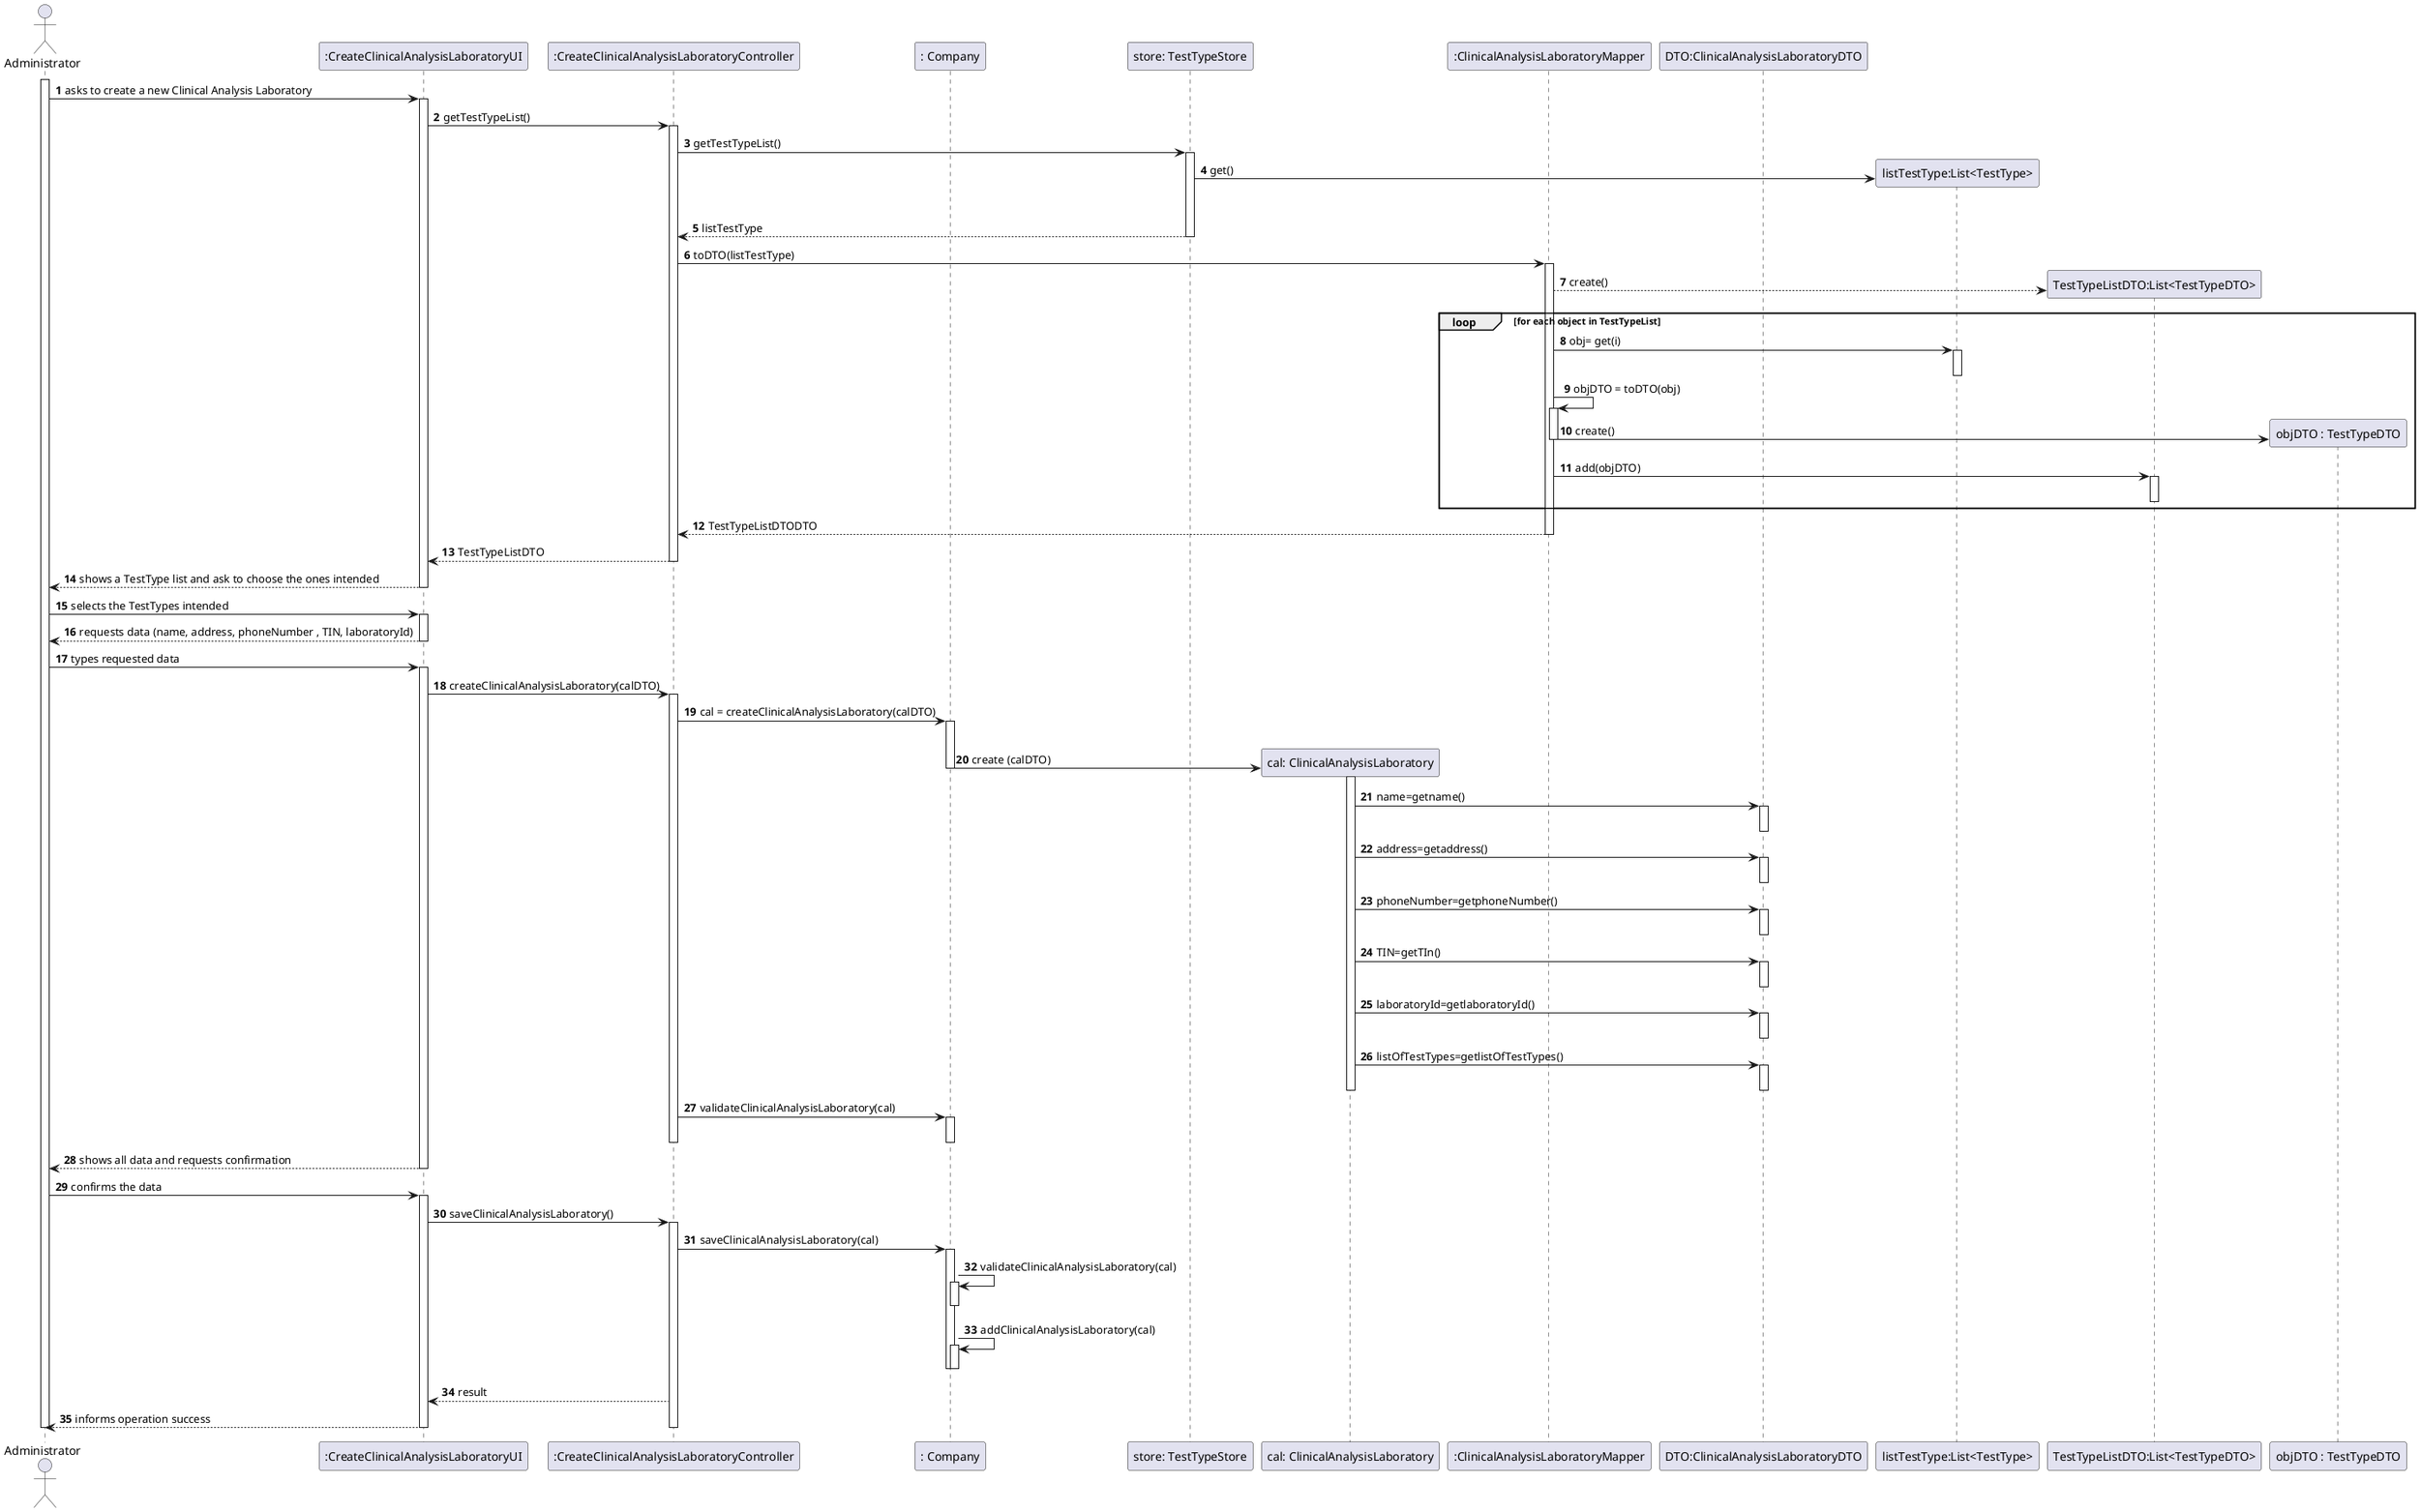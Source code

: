 @startuml
autonumber
actor "Administrator" as ADM

participant ":CreateClinicalAnalysisLaboratoryUI" as UI
participant ":CreateClinicalAnalysisLaboratoryController" as CTRL
participant ": Company" as Comp
participant "store: TestTypeStore" as TTS
participant "cal: ClinicalAnalysisLaboratory" as CAL
participant ":ClinicalAnalysisLaboratoryMapper" as Mapper
participant "DTO:ClinicalAnalysisLaboratoryDTO" as CALDTO

activate ADM
ADM -> UI : asks to create a new Clinical Analysis Laboratory
activate UI
UI -> CTRL : getTestTypeList()
activate CTRL

CTRL -> TTS : getTestTypeList()
activate TTS
TTS -> "listTestType:List<TestType>"** : get()

|||

TTS --> CTRL : listTestType
deactivate TTS

CTRL -> Mapper :toDTO(listTestType)
activate Mapper
Mapper --> "TestTypeListDTO:List<TestTypeDTO>"** :create()
loop for each object in TestTypeList
Mapper -> "listTestType:List<TestType>" : obj= get(i)
activate "listTestType:List<TestType>"
deactivate "listTestType:List<TestType>"
Mapper -> Mapper : objDTO = toDTO(obj)
activate Mapper
Mapper -> "objDTO : TestTypeDTO"** : create()
deactivate Mapper
Mapper -> "TestTypeListDTO:List<TestTypeDTO>" : add(objDTO)
activate "TestTypeListDTO:List<TestTypeDTO>"
deactivate "TestTypeListDTO:List<TestTypeDTO>"
end
Mapper --> CTRL : TestTypeListDTODTO
deactivate Mapper
CTRL --> UI : TestTypeListDTO
deactivate CTRL

UI --> ADM : shows a TestType list and ask to choose the ones intended
deactivate UI

ADM -> UI : selects the TestTypes intended
activate UI

UI --> ADM : requests data (name, address, phoneNumber , TIN, laboratoryId)
deactivate UI

ADM -> UI : types requested data
activate UI

UI -> CTRL : createClinicalAnalysisLaboratory(calDTO)
activate CTRL




CTRL -> Comp: cal = createClinicalAnalysisLaboratory(calDTO)
activate Comp
|||
Comp -> CAL**: create (calDTO)
deactivate Comp
activate CAL
CAL -> CALDTO : name=getname()
activate CALDTO
deactivate CALDTO

CAL -> CALDTO : address=getaddress()
activate CALDTO
deactivate CALDTO

CAL -> CALDTO : phoneNumber=getphoneNumber()
activate CALDTO
deactivate CALDTO

CAL -> CALDTO : TIN=getTIn()
activate CALDTO
deactivate CALDTO

CAL -> CALDTO : laboratoryId=getlaboratoryId()
activate CALDTO
deactivate CALDTO

CAL -> CALDTO : listOfTestTypes=getlistOfTestTypes()
activate CALDTO
deactivate CALDTO


deactivate CAL



CTRL -> Comp : validateClinicalAnalysisLaboratory(cal)
activate Comp
deactivate Comp
deactivate CTRL

UI --> ADM: shows all data and requests confirmation
deactivate CTRL
deactivate UI

ADM -> UI : confirms the data
activate UI
UI -> CTRL : saveClinicalAnalysisLaboratory()
activate CTRL

CTRL -> Comp : saveClinicalAnalysisLaboratory(cal)
activate Comp

Comp -> Comp: validateClinicalAnalysisLaboratory(cal)
activate Comp
deactivate Comp
Comp -> Comp: addClinicalAnalysisLaboratory(cal)
activate Comp
deactivate Comp
deactivate Comp

CTRL --> UI : result

UI --> ADM : informs operation success
deactivate CTRL
deactivate UI

deactivate ADM

@enduml